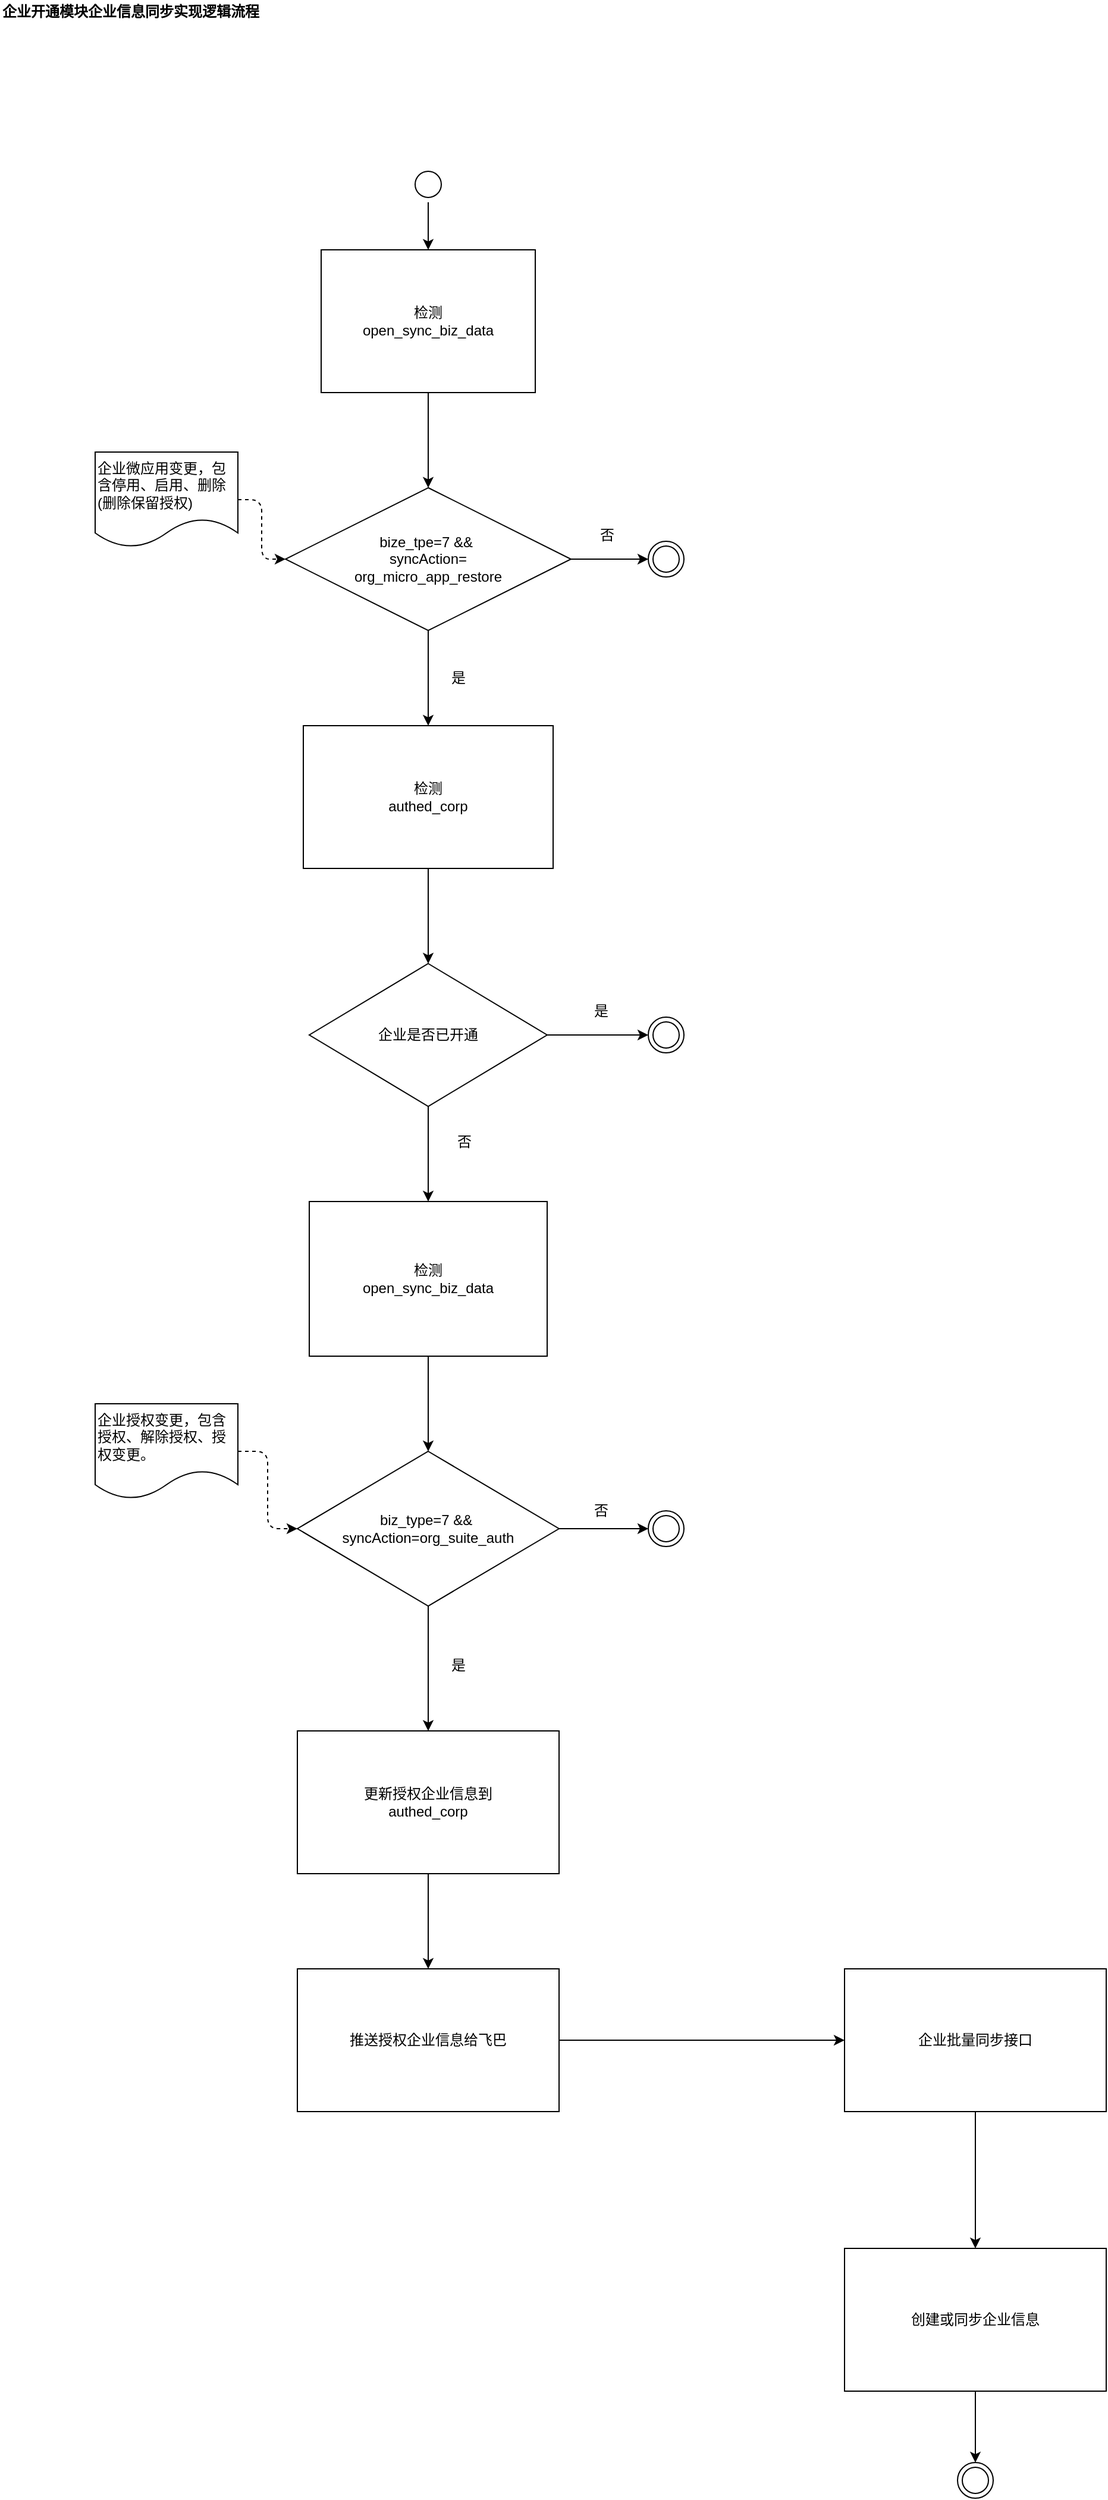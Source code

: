<mxfile version="14.1.8" type="github" pages="2">
  <diagram name="ent_restore" id="cofH_-7600yR6mZ10CtR">
    <mxGraphModel dx="1422" dy="737" grid="1" gridSize="10" guides="1" tooltips="1" connect="1" arrows="1" fold="1" page="1" pageScale="1" pageWidth="1200" pageHeight="1920" math="0" shadow="0">
      <root>
        <mxCell id="gB4XOEN_suKJdvwulXyf-0" />
        <mxCell id="gB4XOEN_suKJdvwulXyf-1" parent="gB4XOEN_suKJdvwulXyf-0" />
        <mxCell id="gB4XOEN_suKJdvwulXyf-2" value="&lt;b&gt;企业开通模块企业信息同步实现逻辑流程&lt;/b&gt;" style="text;html=1;strokeColor=none;fillColor=none;align=left;verticalAlign=middle;whiteSpace=wrap;" parent="gB4XOEN_suKJdvwulXyf-1" vertex="1">
          <mxGeometry x="40" y="20" width="240" height="20" as="geometry" />
        </mxCell>
        <mxCell id="gB4XOEN_suKJdvwulXyf-42" value="" style="edgeStyle=orthogonalEdgeStyle;orthogonalLoop=1;jettySize=auto;html=1;" parent="gB4XOEN_suKJdvwulXyf-1" source="gB4XOEN_suKJdvwulXyf-38" target="gB4XOEN_suKJdvwulXyf-41" edge="1">
          <mxGeometry relative="1" as="geometry" />
        </mxCell>
        <mxCell id="gB4XOEN_suKJdvwulXyf-38" value="检测&lt;br&gt;open_sync_biz_data" style="whiteSpace=wrap;html=1;" parent="gB4XOEN_suKJdvwulXyf-1" vertex="1">
          <mxGeometry x="310" y="230" width="180" height="120" as="geometry" />
        </mxCell>
        <mxCell id="gB4XOEN_suKJdvwulXyf-66" value="" style="edgeStyle=orthogonalEdgeStyle;orthogonalLoop=1;jettySize=auto;html=1;" parent="gB4XOEN_suKJdvwulXyf-1" source="gB4XOEN_suKJdvwulXyf-41" target="gB4XOEN_suKJdvwulXyf-65" edge="1">
          <mxGeometry relative="1" as="geometry" />
        </mxCell>
        <mxCell id="rns0QHTkYcx_ujNHM9nU-5" value="" style="edgeStyle=orthogonalEdgeStyle;orthogonalLoop=1;jettySize=auto;html=1;" parent="gB4XOEN_suKJdvwulXyf-1" source="gB4XOEN_suKJdvwulXyf-41" target="rns0QHTkYcx_ujNHM9nU-4" edge="1">
          <mxGeometry relative="1" as="geometry" />
        </mxCell>
        <mxCell id="gB4XOEN_suKJdvwulXyf-41" value="&lt;span&gt;bize_tpe=7&amp;nbsp;&lt;/span&gt;&lt;span&gt;&amp;amp;&amp;amp;&amp;nbsp;&lt;/span&gt;&lt;br&gt;&lt;span&gt;syncAction=&lt;br&gt;&lt;/span&gt;&lt;span&gt;org_micro_app_restore&lt;/span&gt;" style="rhombus;whiteSpace=wrap;html=1;align=center;" parent="gB4XOEN_suKJdvwulXyf-1" vertex="1">
          <mxGeometry x="280" y="430" width="240" height="120" as="geometry" />
        </mxCell>
        <mxCell id="gB4XOEN_suKJdvwulXyf-58" value="" style="edgeStyle=orthogonalEdgeStyle;orthogonalLoop=1;jettySize=auto;html=1;" parent="gB4XOEN_suKJdvwulXyf-1" source="gB4XOEN_suKJdvwulXyf-51" target="gB4XOEN_suKJdvwulXyf-57" edge="1">
          <mxGeometry relative="1" as="geometry" />
        </mxCell>
        <mxCell id="gB4XOEN_suKJdvwulXyf-51" value="检测&lt;br&gt;open_sync_biz_data" style="whiteSpace=wrap;html=1;" parent="gB4XOEN_suKJdvwulXyf-1" vertex="1">
          <mxGeometry x="300" y="1030" width="200" height="130" as="geometry" />
        </mxCell>
        <mxCell id="rns0QHTkYcx_ujNHM9nU-11" value="" style="edgeStyle=orthogonalEdgeStyle;orthogonalLoop=1;jettySize=auto;html=1;" parent="gB4XOEN_suKJdvwulXyf-1" source="gB4XOEN_suKJdvwulXyf-57" target="rns0QHTkYcx_ujNHM9nU-10" edge="1">
          <mxGeometry relative="1" as="geometry" />
        </mxCell>
        <mxCell id="rns0QHTkYcx_ujNHM9nU-13" value="" style="edgeStyle=orthogonalEdgeStyle;orthogonalLoop=1;jettySize=auto;html=1;" parent="gB4XOEN_suKJdvwulXyf-1" source="gB4XOEN_suKJdvwulXyf-57" target="rns0QHTkYcx_ujNHM9nU-12" edge="1">
          <mxGeometry relative="1" as="geometry" />
        </mxCell>
        <mxCell id="gB4XOEN_suKJdvwulXyf-57" value="&lt;div&gt;biz_type=7 &amp;amp;&amp;amp;&amp;nbsp;&lt;/div&gt;&lt;div&gt;syncAction=org_suite_auth&lt;/div&gt;" style="rhombus;whiteSpace=wrap;html=1;" parent="gB4XOEN_suKJdvwulXyf-1" vertex="1">
          <mxGeometry x="290" y="1240" width="220" height="130" as="geometry" />
        </mxCell>
        <mxCell id="gB4XOEN_suKJdvwulXyf-61" value="" style="edgeStyle=orthogonalEdgeStyle;orthogonalLoop=1;jettySize=auto;html=1;dashed=1;" parent="gB4XOEN_suKJdvwulXyf-1" source="gB4XOEN_suKJdvwulXyf-59" target="gB4XOEN_suKJdvwulXyf-41" edge="1">
          <mxGeometry relative="1" as="geometry" />
        </mxCell>
        <mxCell id="gB4XOEN_suKJdvwulXyf-59" value="&lt;span&gt;企业微应用变更，包含停用、&lt;/span&gt;&lt;span&gt;启用、删除(删除保留授权)&lt;/span&gt;" style="shape=document;whiteSpace=wrap;html=1;boundedLbl=1;align=left;" parent="gB4XOEN_suKJdvwulXyf-1" vertex="1">
          <mxGeometry x="120" y="400" width="120" height="80" as="geometry" />
        </mxCell>
        <mxCell id="gB4XOEN_suKJdvwulXyf-63" value="" style="edgeStyle=orthogonalEdgeStyle;orthogonalLoop=1;jettySize=auto;html=1;dashed=1;" parent="gB4XOEN_suKJdvwulXyf-1" source="gB4XOEN_suKJdvwulXyf-62" target="gB4XOEN_suKJdvwulXyf-57" edge="1">
          <mxGeometry relative="1" as="geometry" />
        </mxCell>
        <mxCell id="gB4XOEN_suKJdvwulXyf-62" value="&lt;span&gt;企业授权变更，包含授权、解除授权、授权变更。&lt;/span&gt;" style="shape=document;whiteSpace=wrap;html=1;boundedLbl=1;align=left;" parent="gB4XOEN_suKJdvwulXyf-1" vertex="1">
          <mxGeometry x="120" y="1200" width="120" height="80" as="geometry" />
        </mxCell>
        <mxCell id="gB4XOEN_suKJdvwulXyf-68" value="" style="edgeStyle=orthogonalEdgeStyle;orthogonalLoop=1;jettySize=auto;html=1;" parent="gB4XOEN_suKJdvwulXyf-1" source="gB4XOEN_suKJdvwulXyf-65" target="gB4XOEN_suKJdvwulXyf-67" edge="1">
          <mxGeometry relative="1" as="geometry" />
        </mxCell>
        <mxCell id="gB4XOEN_suKJdvwulXyf-65" value="&lt;span&gt;检测&lt;/span&gt;&lt;br&gt;&lt;span&gt;authed_corp&lt;/span&gt;" style="whiteSpace=wrap;html=1;" parent="gB4XOEN_suKJdvwulXyf-1" vertex="1">
          <mxGeometry x="295" y="630" width="210" height="120" as="geometry" />
        </mxCell>
        <mxCell id="gB4XOEN_suKJdvwulXyf-69" value="" style="edgeStyle=orthogonalEdgeStyle;orthogonalLoop=1;jettySize=auto;html=1;" parent="gB4XOEN_suKJdvwulXyf-1" source="gB4XOEN_suKJdvwulXyf-67" target="gB4XOEN_suKJdvwulXyf-51" edge="1">
          <mxGeometry relative="1" as="geometry" />
        </mxCell>
        <mxCell id="rns0QHTkYcx_ujNHM9nU-8" value="" style="edgeStyle=orthogonalEdgeStyle;orthogonalLoop=1;jettySize=auto;html=1;" parent="gB4XOEN_suKJdvwulXyf-1" source="gB4XOEN_suKJdvwulXyf-67" target="rns0QHTkYcx_ujNHM9nU-7" edge="1">
          <mxGeometry relative="1" as="geometry" />
        </mxCell>
        <mxCell id="gB4XOEN_suKJdvwulXyf-67" value="&lt;span&gt;企业是否已开通&lt;/span&gt;" style="rhombus;whiteSpace=wrap;html=1;" parent="gB4XOEN_suKJdvwulXyf-1" vertex="1">
          <mxGeometry x="300" y="830" width="200" height="120" as="geometry" />
        </mxCell>
        <mxCell id="rns0QHTkYcx_ujNHM9nU-0" value="是" style="text;html=1;align=center;verticalAlign=middle;resizable=0;points=[];autosize=1;" parent="gB4XOEN_suKJdvwulXyf-1" vertex="1">
          <mxGeometry x="410" y="580" width="30" height="20" as="geometry" />
        </mxCell>
        <mxCell id="rns0QHTkYcx_ujNHM9nU-1" value="否" style="text;html=1;align=center;verticalAlign=middle;resizable=0;points=[];autosize=1;" parent="gB4XOEN_suKJdvwulXyf-1" vertex="1">
          <mxGeometry x="415" y="970" width="30" height="20" as="geometry" />
        </mxCell>
        <mxCell id="rns0QHTkYcx_ujNHM9nU-15" value="" style="edgeStyle=orthogonalEdgeStyle;orthogonalLoop=1;jettySize=auto;html=1;" parent="gB4XOEN_suKJdvwulXyf-1" source="rns0QHTkYcx_ujNHM9nU-2" target="gB4XOEN_suKJdvwulXyf-38" edge="1">
          <mxGeometry relative="1" as="geometry" />
        </mxCell>
        <mxCell id="rns0QHTkYcx_ujNHM9nU-2" value="" style="ellipse;html=1;shape=startState;" parent="gB4XOEN_suKJdvwulXyf-1" vertex="1">
          <mxGeometry x="385" y="160" width="30" height="30" as="geometry" />
        </mxCell>
        <mxCell id="rns0QHTkYcx_ujNHM9nU-4" value="" style="ellipse;html=1;shape=endState;" parent="gB4XOEN_suKJdvwulXyf-1" vertex="1">
          <mxGeometry x="585" y="475" width="30" height="30" as="geometry" />
        </mxCell>
        <mxCell id="rns0QHTkYcx_ujNHM9nU-6" value="否" style="text;html=1;align=center;verticalAlign=middle;resizable=0;points=[];autosize=1;" parent="gB4XOEN_suKJdvwulXyf-1" vertex="1">
          <mxGeometry x="535" y="460" width="30" height="20" as="geometry" />
        </mxCell>
        <mxCell id="rns0QHTkYcx_ujNHM9nU-7" value="" style="ellipse;html=1;shape=endState;" parent="gB4XOEN_suKJdvwulXyf-1" vertex="1">
          <mxGeometry x="585" y="875" width="30" height="30" as="geometry" />
        </mxCell>
        <mxCell id="rns0QHTkYcx_ujNHM9nU-9" value="是" style="text;html=1;align=center;verticalAlign=middle;resizable=0;points=[];autosize=1;" parent="gB4XOEN_suKJdvwulXyf-1" vertex="1">
          <mxGeometry x="530" y="860" width="30" height="20" as="geometry" />
        </mxCell>
        <mxCell id="rsc9iZIdJ4WINRdKeZPf-1" value="" style="edgeStyle=orthogonalEdgeStyle;rounded=0;orthogonalLoop=1;jettySize=auto;html=1;" edge="1" parent="gB4XOEN_suKJdvwulXyf-1" source="rns0QHTkYcx_ujNHM9nU-10" target="rsc9iZIdJ4WINRdKeZPf-0">
          <mxGeometry relative="1" as="geometry" />
        </mxCell>
        <mxCell id="rns0QHTkYcx_ujNHM9nU-10" value="更新授权企业信息到&lt;br&gt;&lt;div&gt;&lt;span&gt;authed_corp&lt;/span&gt;&lt;/div&gt;" style="whiteSpace=wrap;html=1;" parent="gB4XOEN_suKJdvwulXyf-1" vertex="1">
          <mxGeometry x="290" y="1475" width="220" height="120" as="geometry" />
        </mxCell>
        <mxCell id="rns0QHTkYcx_ujNHM9nU-12" value="" style="ellipse;html=1;shape=endState;" parent="gB4XOEN_suKJdvwulXyf-1" vertex="1">
          <mxGeometry x="585" y="1290" width="30" height="30" as="geometry" />
        </mxCell>
        <mxCell id="pIMiboLSMXcS5JoiqLVS-0" value="是" style="text;html=1;align=center;verticalAlign=middle;resizable=0;points=[];autosize=1;" vertex="1" parent="gB4XOEN_suKJdvwulXyf-1">
          <mxGeometry x="410" y="1410" width="30" height="20" as="geometry" />
        </mxCell>
        <mxCell id="pIMiboLSMXcS5JoiqLVS-1" value="否" style="text;html=1;align=center;verticalAlign=middle;resizable=0;points=[];autosize=1;" vertex="1" parent="gB4XOEN_suKJdvwulXyf-1">
          <mxGeometry x="530" y="1280" width="30" height="20" as="geometry" />
        </mxCell>
        <mxCell id="rsc9iZIdJ4WINRdKeZPf-3" value="" style="edgeStyle=orthogonalEdgeStyle;rounded=0;orthogonalLoop=1;jettySize=auto;html=1;" edge="1" parent="gB4XOEN_suKJdvwulXyf-1" source="rsc9iZIdJ4WINRdKeZPf-0" target="rsc9iZIdJ4WINRdKeZPf-2">
          <mxGeometry relative="1" as="geometry" />
        </mxCell>
        <mxCell id="rsc9iZIdJ4WINRdKeZPf-0" value="推送授权企业信息给飞巴" style="whiteSpace=wrap;html=1;" vertex="1" parent="gB4XOEN_suKJdvwulXyf-1">
          <mxGeometry x="290" y="1675" width="220" height="120" as="geometry" />
        </mxCell>
        <mxCell id="rsc9iZIdJ4WINRdKeZPf-5" value="" style="edgeStyle=orthogonalEdgeStyle;rounded=0;orthogonalLoop=1;jettySize=auto;html=1;" edge="1" parent="gB4XOEN_suKJdvwulXyf-1" source="rsc9iZIdJ4WINRdKeZPf-2" target="rsc9iZIdJ4WINRdKeZPf-4">
          <mxGeometry relative="1" as="geometry" />
        </mxCell>
        <mxCell id="rsc9iZIdJ4WINRdKeZPf-2" value="企业批量同步接口" style="whiteSpace=wrap;html=1;" vertex="1" parent="gB4XOEN_suKJdvwulXyf-1">
          <mxGeometry x="750" y="1675" width="220" height="120" as="geometry" />
        </mxCell>
        <mxCell id="rsc9iZIdJ4WINRdKeZPf-7" value="" style="edgeStyle=orthogonalEdgeStyle;rounded=0;orthogonalLoop=1;jettySize=auto;html=1;" edge="1" parent="gB4XOEN_suKJdvwulXyf-1" source="rsc9iZIdJ4WINRdKeZPf-4" target="rsc9iZIdJ4WINRdKeZPf-6">
          <mxGeometry relative="1" as="geometry" />
        </mxCell>
        <mxCell id="rsc9iZIdJ4WINRdKeZPf-4" value="创建或同步企业信息" style="whiteSpace=wrap;html=1;" vertex="1" parent="gB4XOEN_suKJdvwulXyf-1">
          <mxGeometry x="750" y="1910" width="220" height="120" as="geometry" />
        </mxCell>
        <mxCell id="rsc9iZIdJ4WINRdKeZPf-6" value="" style="ellipse;html=1;shape=endState;" vertex="1" parent="gB4XOEN_suKJdvwulXyf-1">
          <mxGeometry x="845" y="2090" width="30" height="30" as="geometry" />
        </mxCell>
      </root>
    </mxGraphModel>
  </diagram>
  <diagram name="ent_update_info" id="OgpNx5q7r44D2RJsuej8">
    <mxGraphModel dx="1422" dy="737" grid="1" gridSize="10" guides="1" tooltips="1" connect="1" arrows="1" fold="1" page="1" pageScale="1" pageWidth="1200" pageHeight="1920" math="0" shadow="0">
      <root>
        <mxCell id="5Xlu8vo8vf71jUGPX3aY-0" />
        <mxCell id="5Xlu8vo8vf71jUGPX3aY-1" parent="5Xlu8vo8vf71jUGPX3aY-0" />
        <mxCell id="5Xlu8vo8vf71jUGPX3aY-2" value="&lt;b&gt;企业开通模块实现逻辑流程&lt;/b&gt;" style="text;html=1;strokeColor=none;fillColor=none;align=left;verticalAlign=middle;whiteSpace=wrap;rounded=0;" vertex="1" parent="5Xlu8vo8vf71jUGPX3aY-1">
          <mxGeometry x="40" y="20" width="200" height="20" as="geometry" />
        </mxCell>
        <mxCell id="5Xlu8vo8vf71jUGPX3aY-3" value="" style="edgeStyle=orthogonalEdgeStyle;curved=1;rounded=1;sketch=0;orthogonalLoop=1;jettySize=auto;html=1;" edge="1" parent="5Xlu8vo8vf71jUGPX3aY-1" source="5Xlu8vo8vf71jUGPX3aY-4" target="5Xlu8vo8vf71jUGPX3aY-7">
          <mxGeometry relative="1" as="geometry" />
        </mxCell>
        <mxCell id="5Xlu8vo8vf71jUGPX3aY-4" value="检测&lt;br&gt;open_sync_biz_data" style="rounded=1;whiteSpace=wrap;html=1;sketch=0;" vertex="1" parent="5Xlu8vo8vf71jUGPX3aY-1">
          <mxGeometry x="310" y="230" width="180" height="120" as="geometry" />
        </mxCell>
        <mxCell id="5Xlu8vo8vf71jUGPX3aY-5" value="" style="edgeStyle=orthogonalEdgeStyle;curved=1;rounded=1;sketch=0;orthogonalLoop=1;jettySize=auto;html=1;" edge="1" parent="5Xlu8vo8vf71jUGPX3aY-1" source="5Xlu8vo8vf71jUGPX3aY-7" target="5Xlu8vo8vf71jUGPX3aY-18">
          <mxGeometry relative="1" as="geometry" />
        </mxCell>
        <mxCell id="5Xlu8vo8vf71jUGPX3aY-6" value="" style="edgeStyle=orthogonalEdgeStyle;curved=1;rounded=1;sketch=0;orthogonalLoop=1;jettySize=auto;html=1;" edge="1" parent="5Xlu8vo8vf71jUGPX3aY-1" source="5Xlu8vo8vf71jUGPX3aY-7" target="5Xlu8vo8vf71jUGPX3aY-26">
          <mxGeometry relative="1" as="geometry" />
        </mxCell>
        <mxCell id="5Xlu8vo8vf71jUGPX3aY-7" value="&lt;span&gt;bize_tpe=7&amp;nbsp;&lt;/span&gt;&lt;span&gt;&amp;amp;&amp;amp;&amp;nbsp;&lt;/span&gt;&lt;br&gt;&lt;span&gt;syncAction=&lt;br&gt;&lt;/span&gt;&lt;span&gt;org_micro_app_restore&lt;/span&gt;" style="rhombus;whiteSpace=wrap;html=1;rounded=1;sketch=0;align=center;" vertex="1" parent="5Xlu8vo8vf71jUGPX3aY-1">
          <mxGeometry x="280" y="430" width="240" height="120" as="geometry" />
        </mxCell>
        <mxCell id="5Xlu8vo8vf71jUGPX3aY-8" value="" style="edgeStyle=orthogonalEdgeStyle;curved=1;rounded=1;sketch=0;orthogonalLoop=1;jettySize=auto;html=1;" edge="1" parent="5Xlu8vo8vf71jUGPX3aY-1" source="5Xlu8vo8vf71jUGPX3aY-9" target="5Xlu8vo8vf71jUGPX3aY-12">
          <mxGeometry relative="1" as="geometry" />
        </mxCell>
        <mxCell id="5Xlu8vo8vf71jUGPX3aY-9" value="检测&lt;br&gt;open_sync_biz_data" style="whiteSpace=wrap;html=1;rounded=1;sketch=0;" vertex="1" parent="5Xlu8vo8vf71jUGPX3aY-1">
          <mxGeometry x="300" y="1030" width="200" height="130" as="geometry" />
        </mxCell>
        <mxCell id="5Xlu8vo8vf71jUGPX3aY-10" value="" style="edgeStyle=orthogonalEdgeStyle;curved=1;rounded=1;sketch=0;orthogonalLoop=1;jettySize=auto;html=1;" edge="1" parent="5Xlu8vo8vf71jUGPX3aY-1" source="5Xlu8vo8vf71jUGPX3aY-12" target="5Xlu8vo8vf71jUGPX3aY-30">
          <mxGeometry relative="1" as="geometry" />
        </mxCell>
        <mxCell id="5Xlu8vo8vf71jUGPX3aY-11" value="" style="edgeStyle=orthogonalEdgeStyle;curved=1;rounded=1;sketch=0;orthogonalLoop=1;jettySize=auto;html=1;" edge="1" parent="5Xlu8vo8vf71jUGPX3aY-1" source="5Xlu8vo8vf71jUGPX3aY-12" target="5Xlu8vo8vf71jUGPX3aY-31">
          <mxGeometry relative="1" as="geometry" />
        </mxCell>
        <mxCell id="5Xlu8vo8vf71jUGPX3aY-12" value="&lt;div&gt;biz_type=7 &amp;amp;&amp;amp;&amp;nbsp;&lt;/div&gt;&lt;div&gt;syncAction=org_suite_auth&lt;/div&gt;" style="rhombus;whiteSpace=wrap;html=1;rounded=1;sketch=0;" vertex="1" parent="5Xlu8vo8vf71jUGPX3aY-1">
          <mxGeometry x="290" y="1240" width="220" height="130" as="geometry" />
        </mxCell>
        <mxCell id="5Xlu8vo8vf71jUGPX3aY-13" value="" style="edgeStyle=orthogonalEdgeStyle;curved=1;rounded=1;sketch=0;orthogonalLoop=1;jettySize=auto;html=1;dashed=1;" edge="1" parent="5Xlu8vo8vf71jUGPX3aY-1" source="5Xlu8vo8vf71jUGPX3aY-14" target="5Xlu8vo8vf71jUGPX3aY-7">
          <mxGeometry relative="1" as="geometry" />
        </mxCell>
        <mxCell id="5Xlu8vo8vf71jUGPX3aY-14" value="&lt;span&gt;企业微应用变更，包含停用、&lt;/span&gt;&lt;span&gt;启用、删除(删除保留授权)&lt;/span&gt;" style="shape=document;whiteSpace=wrap;html=1;boundedLbl=1;rounded=0;sketch=0;align=left;" vertex="1" parent="5Xlu8vo8vf71jUGPX3aY-1">
          <mxGeometry x="120" y="400" width="120" height="80" as="geometry" />
        </mxCell>
        <mxCell id="5Xlu8vo8vf71jUGPX3aY-15" value="" style="edgeStyle=orthogonalEdgeStyle;curved=1;rounded=1;sketch=0;orthogonalLoop=1;jettySize=auto;html=1;dashed=1;" edge="1" parent="5Xlu8vo8vf71jUGPX3aY-1" source="5Xlu8vo8vf71jUGPX3aY-16" target="5Xlu8vo8vf71jUGPX3aY-12">
          <mxGeometry relative="1" as="geometry" />
        </mxCell>
        <mxCell id="5Xlu8vo8vf71jUGPX3aY-16" value="&lt;span&gt;企业授权变更，包含授权、解除授权、授权变更。&lt;/span&gt;" style="shape=document;whiteSpace=wrap;html=1;boundedLbl=1;rounded=0;sketch=0;align=left;" vertex="1" parent="5Xlu8vo8vf71jUGPX3aY-1">
          <mxGeometry x="120" y="1200" width="120" height="80" as="geometry" />
        </mxCell>
        <mxCell id="5Xlu8vo8vf71jUGPX3aY-17" value="" style="edgeStyle=orthogonalEdgeStyle;curved=1;rounded=1;sketch=0;orthogonalLoop=1;jettySize=auto;html=1;" edge="1" parent="5Xlu8vo8vf71jUGPX3aY-1" source="5Xlu8vo8vf71jUGPX3aY-18" target="5Xlu8vo8vf71jUGPX3aY-21">
          <mxGeometry relative="1" as="geometry" />
        </mxCell>
        <mxCell id="5Xlu8vo8vf71jUGPX3aY-18" value="&lt;span&gt;检测&lt;/span&gt;&lt;br&gt;&lt;span&gt;authed_corp&lt;/span&gt;" style="whiteSpace=wrap;html=1;rounded=1;sketch=0;" vertex="1" parent="5Xlu8vo8vf71jUGPX3aY-1">
          <mxGeometry x="295" y="630" width="210" height="120" as="geometry" />
        </mxCell>
        <mxCell id="5Xlu8vo8vf71jUGPX3aY-19" value="" style="edgeStyle=orthogonalEdgeStyle;curved=1;rounded=1;sketch=0;orthogonalLoop=1;jettySize=auto;html=1;" edge="1" parent="5Xlu8vo8vf71jUGPX3aY-1" source="5Xlu8vo8vf71jUGPX3aY-21" target="5Xlu8vo8vf71jUGPX3aY-9">
          <mxGeometry relative="1" as="geometry" />
        </mxCell>
        <mxCell id="5Xlu8vo8vf71jUGPX3aY-20" value="" style="edgeStyle=orthogonalEdgeStyle;curved=1;rounded=1;sketch=0;orthogonalLoop=1;jettySize=auto;html=1;" edge="1" parent="5Xlu8vo8vf71jUGPX3aY-1" source="5Xlu8vo8vf71jUGPX3aY-21" target="5Xlu8vo8vf71jUGPX3aY-28">
          <mxGeometry relative="1" as="geometry" />
        </mxCell>
        <mxCell id="5Xlu8vo8vf71jUGPX3aY-21" value="&lt;span&gt;企业是否已开通&lt;/span&gt;" style="rhombus;whiteSpace=wrap;html=1;rounded=1;sketch=0;" vertex="1" parent="5Xlu8vo8vf71jUGPX3aY-1">
          <mxGeometry x="300" y="830" width="200" height="120" as="geometry" />
        </mxCell>
        <mxCell id="5Xlu8vo8vf71jUGPX3aY-22" value="是" style="text;html=1;align=center;verticalAlign=middle;resizable=0;points=[];autosize=1;" vertex="1" parent="5Xlu8vo8vf71jUGPX3aY-1">
          <mxGeometry x="410" y="580" width="30" height="20" as="geometry" />
        </mxCell>
        <mxCell id="5Xlu8vo8vf71jUGPX3aY-23" value="否" style="text;html=1;align=center;verticalAlign=middle;resizable=0;points=[];autosize=1;" vertex="1" parent="5Xlu8vo8vf71jUGPX3aY-1">
          <mxGeometry x="415" y="970" width="30" height="20" as="geometry" />
        </mxCell>
        <mxCell id="5Xlu8vo8vf71jUGPX3aY-24" value="" style="edgeStyle=orthogonalEdgeStyle;curved=1;rounded=1;sketch=0;orthogonalLoop=1;jettySize=auto;html=1;strokeColor=#FF0000;" edge="1" parent="5Xlu8vo8vf71jUGPX3aY-1" source="5Xlu8vo8vf71jUGPX3aY-25" target="5Xlu8vo8vf71jUGPX3aY-4">
          <mxGeometry relative="1" as="geometry" />
        </mxCell>
        <mxCell id="5Xlu8vo8vf71jUGPX3aY-25" value="" style="ellipse;html=1;shape=startState;fillColor=#000000;strokeColor=#ff0000;rounded=0;sketch=0;" vertex="1" parent="5Xlu8vo8vf71jUGPX3aY-1">
          <mxGeometry x="385" y="160" width="30" height="30" as="geometry" />
        </mxCell>
        <mxCell id="5Xlu8vo8vf71jUGPX3aY-26" value="" style="ellipse;html=1;shape=endState;fillColor=#000000;strokeColor=#ff0000;rounded=0;sketch=0;" vertex="1" parent="5Xlu8vo8vf71jUGPX3aY-1">
          <mxGeometry x="585" y="475" width="30" height="30" as="geometry" />
        </mxCell>
        <mxCell id="5Xlu8vo8vf71jUGPX3aY-27" value="否" style="text;html=1;align=center;verticalAlign=middle;resizable=0;points=[];autosize=1;" vertex="1" parent="5Xlu8vo8vf71jUGPX3aY-1">
          <mxGeometry x="535" y="460" width="30" height="20" as="geometry" />
        </mxCell>
        <mxCell id="5Xlu8vo8vf71jUGPX3aY-28" value="" style="ellipse;html=1;shape=endState;fillColor=#000000;strokeColor=#ff0000;rounded=0;sketch=0;" vertex="1" parent="5Xlu8vo8vf71jUGPX3aY-1">
          <mxGeometry x="585" y="875" width="30" height="30" as="geometry" />
        </mxCell>
        <mxCell id="5Xlu8vo8vf71jUGPX3aY-29" value="是" style="text;html=1;align=center;verticalAlign=middle;resizable=0;points=[];autosize=1;" vertex="1" parent="5Xlu8vo8vf71jUGPX3aY-1">
          <mxGeometry x="530" y="860" width="30" height="20" as="geometry" />
        </mxCell>
        <mxCell id="5Xlu8vo8vf71jUGPX3aY-30" value="企业批量同步接口" style="whiteSpace=wrap;html=1;rounded=1;sketch=0;" vertex="1" parent="5Xlu8vo8vf71jUGPX3aY-1">
          <mxGeometry x="760" y="1245" width="220" height="120" as="geometry" />
        </mxCell>
        <mxCell id="5Xlu8vo8vf71jUGPX3aY-31" value="" style="ellipse;html=1;shape=endState;fillColor=#000000;strokeColor=#ff0000;rounded=0;sketch=0;" vertex="1" parent="5Xlu8vo8vf71jUGPX3aY-1">
          <mxGeometry x="385" y="1430" width="30" height="30" as="geometry" />
        </mxCell>
        <mxCell id="5Xlu8vo8vf71jUGPX3aY-34" value="聚石塔代理" style="rounded=0;whiteSpace=wrap;html=1;sketch=0;opacity=5;" vertex="1" parent="5Xlu8vo8vf71jUGPX3aY-1">
          <mxGeometry x="40" y="80" width="610" height="40" as="geometry" />
        </mxCell>
        <mxCell id="5Xlu8vo8vf71jUGPX3aY-35" value="飞巴系统" style="rounded=0;whiteSpace=wrap;html=1;sketch=0;opacity=5;" vertex="1" parent="5Xlu8vo8vf71jUGPX3aY-1">
          <mxGeometry x="650" y="80" width="610" height="40" as="geometry" />
        </mxCell>
      </root>
    </mxGraphModel>
  </diagram>
</mxfile>
